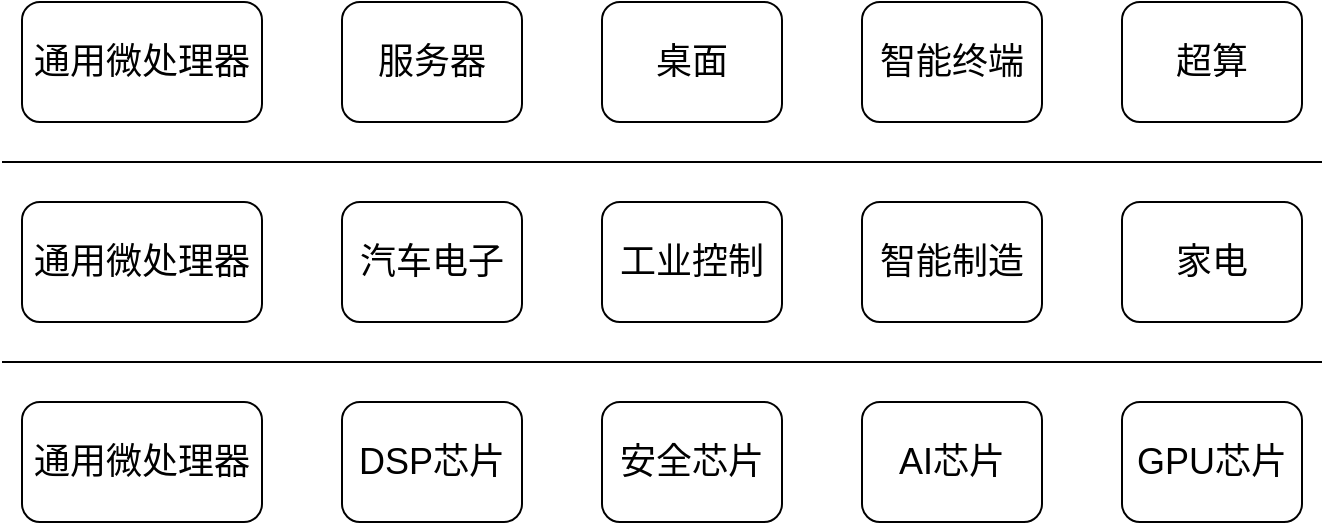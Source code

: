 <mxfile version="13.9.9" type="device"><diagram id="v3CkFhGQHYbUnb30RJUk" name="第 1 页"><mxGraphModel dx="1024" dy="592" grid="1" gridSize="10" guides="1" tooltips="1" connect="1" arrows="1" fold="1" page="1" pageScale="1" pageWidth="1169" pageHeight="827" math="0" shadow="0"><root><mxCell id="0"/><mxCell id="1" parent="0"/><mxCell id="8Lig7b85PhLYqcrqo9iC-1" value="通用微处理器" style="rounded=1;whiteSpace=wrap;html=1;fontSize=18;" vertex="1" parent="1"><mxGeometry x="80" y="160" width="120" height="60" as="geometry"/></mxCell><mxCell id="8Lig7b85PhLYqcrqo9iC-2" value="通用微处理器" style="rounded=1;whiteSpace=wrap;html=1;fontSize=18;" vertex="1" parent="1"><mxGeometry x="80" y="260" width="120" height="60" as="geometry"/></mxCell><mxCell id="8Lig7b85PhLYqcrqo9iC-3" value="通用微处理器" style="rounded=1;whiteSpace=wrap;html=1;fontSize=18;" vertex="1" parent="1"><mxGeometry x="80" y="360" width="120" height="60" as="geometry"/></mxCell><mxCell id="8Lig7b85PhLYqcrqo9iC-4" value="服务器" style="rounded=1;whiteSpace=wrap;html=1;fontSize=18;" vertex="1" parent="1"><mxGeometry x="240" y="160" width="90" height="60" as="geometry"/></mxCell><mxCell id="8Lig7b85PhLYqcrqo9iC-5" value="桌面" style="rounded=1;whiteSpace=wrap;html=1;fontSize=18;" vertex="1" parent="1"><mxGeometry x="370" y="160" width="90" height="60" as="geometry"/></mxCell><mxCell id="8Lig7b85PhLYqcrqo9iC-6" value="智能终端" style="rounded=1;whiteSpace=wrap;html=1;fontSize=18;" vertex="1" parent="1"><mxGeometry x="500" y="160" width="90" height="60" as="geometry"/></mxCell><mxCell id="8Lig7b85PhLYqcrqo9iC-7" value="超算" style="rounded=1;whiteSpace=wrap;html=1;fontSize=18;" vertex="1" parent="1"><mxGeometry x="630" y="160" width="90" height="60" as="geometry"/></mxCell><mxCell id="8Lig7b85PhLYqcrqo9iC-8" value="汽车电子" style="rounded=1;whiteSpace=wrap;html=1;fontSize=18;" vertex="1" parent="1"><mxGeometry x="240" y="260" width="90" height="60" as="geometry"/></mxCell><mxCell id="8Lig7b85PhLYqcrqo9iC-9" value="工业控制" style="rounded=1;whiteSpace=wrap;html=1;fontSize=18;" vertex="1" parent="1"><mxGeometry x="370" y="260" width="90" height="60" as="geometry"/></mxCell><mxCell id="8Lig7b85PhLYqcrqo9iC-10" value="智能制造" style="rounded=1;whiteSpace=wrap;html=1;fontSize=18;" vertex="1" parent="1"><mxGeometry x="500" y="260" width="90" height="60" as="geometry"/></mxCell><mxCell id="8Lig7b85PhLYqcrqo9iC-11" value="家电" style="rounded=1;whiteSpace=wrap;html=1;fontSize=18;" vertex="1" parent="1"><mxGeometry x="630" y="260" width="90" height="60" as="geometry"/></mxCell><mxCell id="8Lig7b85PhLYqcrqo9iC-12" value="DSP芯片" style="rounded=1;whiteSpace=wrap;html=1;fontSize=18;" vertex="1" parent="1"><mxGeometry x="240" y="360" width="90" height="60" as="geometry"/></mxCell><mxCell id="8Lig7b85PhLYqcrqo9iC-13" value="安全芯片" style="rounded=1;whiteSpace=wrap;html=1;fontSize=18;" vertex="1" parent="1"><mxGeometry x="370" y="360" width="90" height="60" as="geometry"/></mxCell><mxCell id="8Lig7b85PhLYqcrqo9iC-14" value="AI芯片" style="rounded=1;whiteSpace=wrap;html=1;fontSize=18;" vertex="1" parent="1"><mxGeometry x="500" y="360" width="90" height="60" as="geometry"/></mxCell><mxCell id="8Lig7b85PhLYqcrqo9iC-15" value="GPU芯片" style="rounded=1;whiteSpace=wrap;html=1;fontSize=18;" vertex="1" parent="1"><mxGeometry x="630" y="360" width="90" height="60" as="geometry"/></mxCell><mxCell id="8Lig7b85PhLYqcrqo9iC-16" value="" style="endArrow=none;html=1;fontSize=18;" edge="1" parent="1"><mxGeometry width="50" height="50" relative="1" as="geometry"><mxPoint x="70" y="240" as="sourcePoint"/><mxPoint x="730" y="240" as="targetPoint"/></mxGeometry></mxCell><mxCell id="8Lig7b85PhLYqcrqo9iC-21" value="" style="endArrow=none;html=1;fontSize=18;" edge="1" parent="1"><mxGeometry width="50" height="50" relative="1" as="geometry"><mxPoint x="70" y="340" as="sourcePoint"/><mxPoint x="730" y="340" as="targetPoint"/></mxGeometry></mxCell></root></mxGraphModel></diagram></mxfile>